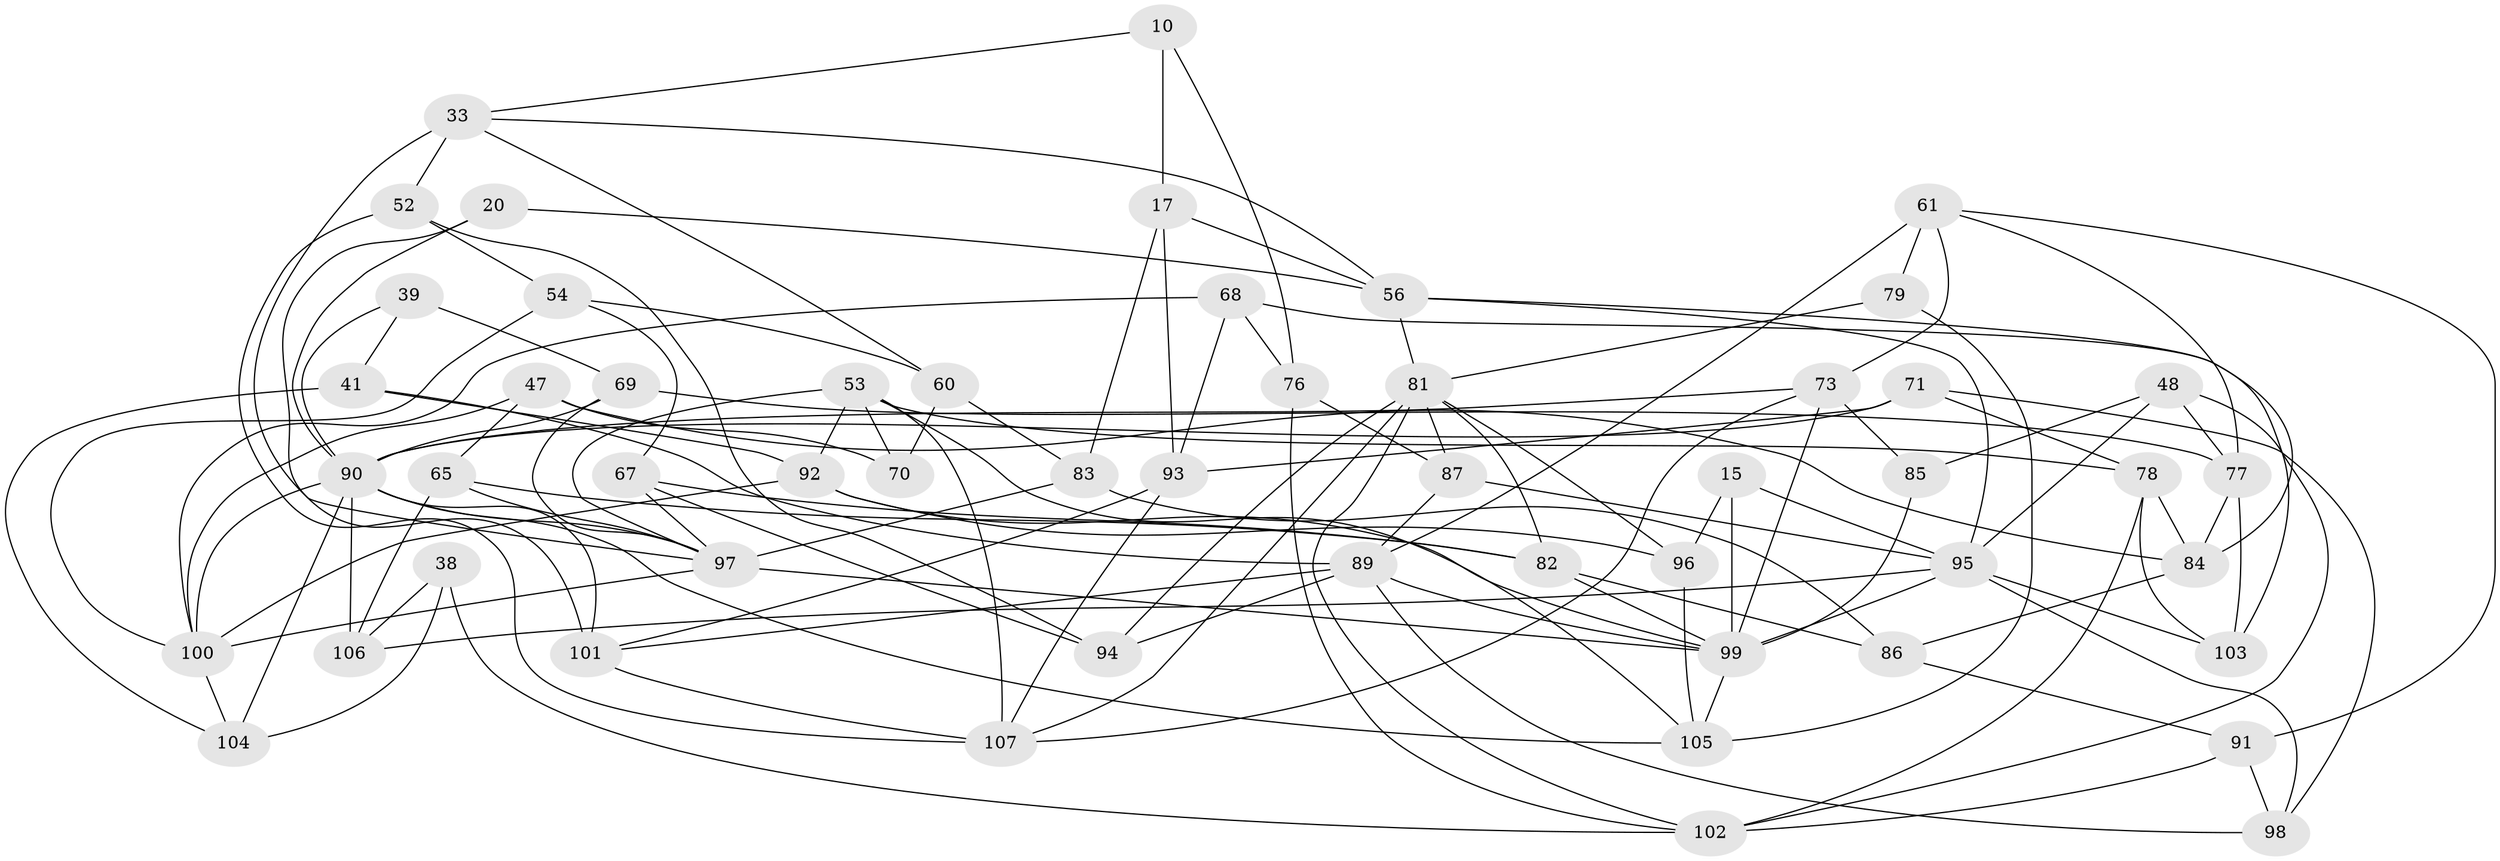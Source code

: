 // original degree distribution, {4: 1.0}
// Generated by graph-tools (version 1.1) at 2025/56/03/09/25 04:56:57]
// undirected, 53 vertices, 127 edges
graph export_dot {
graph [start="1"]
  node [color=gray90,style=filled];
  10;
  15;
  17 [super="+1"];
  20;
  33 [super="+27"];
  38;
  39;
  41;
  47;
  48 [super="+24"];
  52;
  53 [super="+37+36"];
  54;
  56 [super="+51"];
  60;
  61 [super="+26"];
  65 [super="+49"];
  67 [super="+46"];
  68;
  69 [super="+4"];
  70;
  71;
  73 [super="+66"];
  76;
  77 [super="+25"];
  78 [super="+45"];
  79;
  81 [super="+40"];
  82 [super="+80"];
  83;
  84 [super="+5"];
  85;
  86;
  87;
  89 [super="+2+12"];
  90 [super="+31+64"];
  91;
  92 [super="+59"];
  93 [super="+32"];
  94;
  95 [super="+57+43"];
  96 [super="+7"];
  97 [super="+16+21+74+75"];
  98;
  99 [super="+88"];
  100 [super="+44+72"];
  101 [super="+13"];
  102 [super="+42"];
  103;
  104 [super="+9"];
  105 [super="+29+62"];
  106;
  107 [super="+50"];
  10 -- 17 [weight=2];
  10 -- 76;
  10 -- 33;
  15 -- 96 [weight=2];
  15 -- 95;
  15 -- 99;
  17 -- 93 [weight=2];
  17 -- 83;
  17 -- 56;
  20 -- 56;
  20 -- 101 [weight=2];
  20 -- 90;
  33 -- 60;
  33 -- 52;
  33 -- 97 [weight=2];
  33 -- 56;
  38 -- 102;
  38 -- 106;
  38 -- 104 [weight=2];
  39 -- 41;
  39 -- 69 [weight=2];
  39 -- 90;
  41 -- 104;
  41 -- 89;
  41 -- 92;
  47 -- 65;
  47 -- 70;
  47 -- 84;
  47 -- 100;
  48 -- 77 [weight=2];
  48 -- 85;
  48 -- 95 [weight=2];
  48 -- 102;
  52 -- 54;
  52 -- 94;
  52 -- 107;
  53 -- 107 [weight=2];
  53 -- 92 [weight=2];
  53 -- 97 [weight=2];
  53 -- 105;
  53 -- 78;
  53 -- 70 [weight=2];
  54 -- 67;
  54 -- 60;
  54 -- 100;
  56 -- 95;
  56 -- 84;
  56 -- 81;
  60 -- 70;
  60 -- 83;
  61 -- 89 [weight=2];
  61 -- 77;
  61 -- 79;
  61 -- 73;
  61 -- 91;
  65 -- 82 [weight=2];
  65 -- 97 [weight=2];
  65 -- 106;
  67 -- 94;
  67 -- 82;
  67 -- 97 [weight=3];
  68 -- 103;
  68 -- 76;
  68 -- 93;
  68 -- 100;
  69 -- 77;
  69 -- 97;
  69 -- 90 [weight=2];
  71 -- 98;
  71 -- 78;
  71 -- 93;
  71 -- 90;
  73 -- 85 [weight=2];
  73 -- 99;
  73 -- 90;
  73 -- 107;
  76 -- 102;
  76 -- 87;
  77 -- 103;
  77 -- 84;
  78 -- 84 [weight=2];
  78 -- 103;
  78 -- 102;
  79 -- 105 [weight=2];
  79 -- 81;
  81 -- 94;
  81 -- 87;
  81 -- 96 [weight=2];
  81 -- 107 [weight=2];
  81 -- 82;
  81 -- 102;
  82 -- 99 [weight=3];
  82 -- 86;
  83 -- 86;
  83 -- 97;
  84 -- 86;
  85 -- 99;
  86 -- 91;
  87 -- 89;
  87 -- 95;
  89 -- 98;
  89 -- 101;
  89 -- 94;
  89 -- 99;
  90 -- 97;
  90 -- 105 [weight=2];
  90 -- 100 [weight=2];
  90 -- 101;
  90 -- 104;
  90 -- 106;
  91 -- 98;
  91 -- 102;
  92 -- 99;
  92 -- 100;
  92 -- 96;
  93 -- 101;
  93 -- 107;
  95 -- 99 [weight=2];
  95 -- 103;
  95 -- 106;
  95 -- 98;
  96 -- 105;
  97 -- 100 [weight=2];
  97 -- 99 [weight=2];
  99 -- 105 [weight=2];
  100 -- 104 [weight=2];
  101 -- 107;
}
